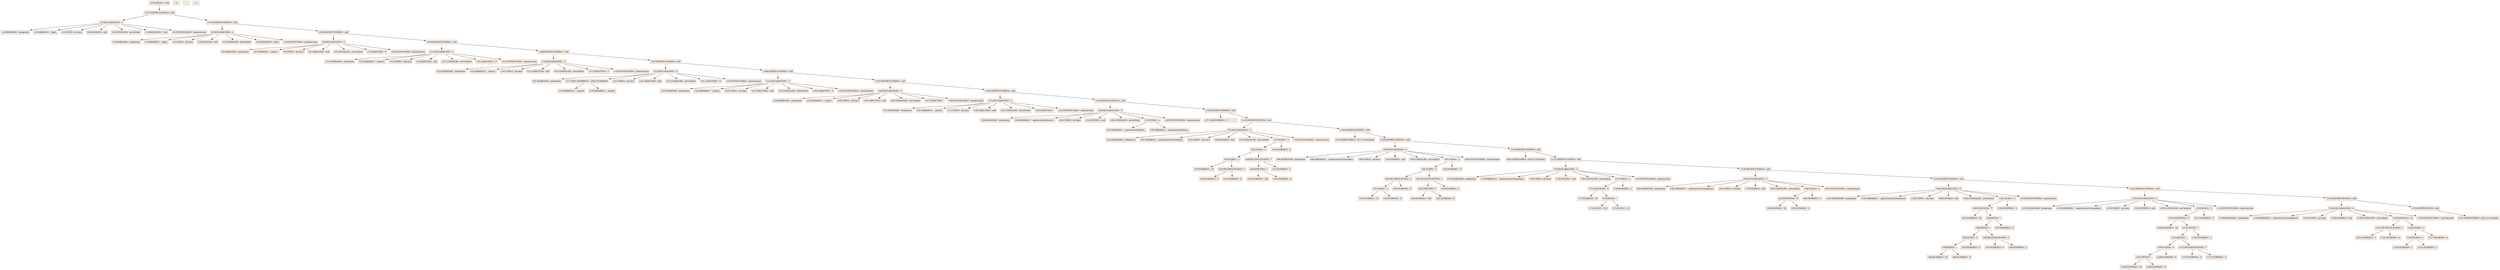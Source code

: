 digraph G {
node [shape=box, style=filled, color=seashell2];
"<153.INICIO>  null"->"<152.INSTRUCCIONES>  null"
"<152.INSTRUCCIONES>  null"->"<2.DECLARACION>  ="
"<2.DECLARACION>  ="->"<2.INGRESAR>  prIngresar"
"<2.DECLARACION>  ="->"<2.VARIABLE>  _flag1_"
"<2.DECLARACION>  ="->"<2.COMO>  prComo"
"<2.DECLARACION>  ="->"<0.BOOLEAN>  null"
"<2.DECLARACION>  ="->"<2.CONVALOR>  prConValor"
"<2.DECLARACION>  ="->"<1.BOOLEANO>  True"
"<2.DECLARACION>  ="->"<2.PUNTOYCOMA>  tpuntoycoma"
"<152.INSTRUCCIONES>  null"->"<151.INSTRUCCIONES>  null"
"<151.INSTRUCCIONES>  null"->"<5.DECLARACION>  ="
"<5.DECLARACION>  ="->"<5.INGRESAR>  prIngresar"
"<5.DECLARACION>  ="->"<5.VARIABLE>  _flag2_"
"<5.DECLARACION>  ="->"<5.COMO>  prComo"
"<5.DECLARACION>  ="->"<3.BOOLEAN>  null"
"<5.DECLARACION>  ="->"<5.CONVALOR>  prConValor"
"<5.DECLARACION>  ="->"<4.BOOLEANO>  False"
"<5.DECLARACION>  ="->"<5.PUNTOYCOMA>  tpuntoycoma"
"<151.INSTRUCCIONES>  null"->"<150.INSTRUCCIONES>  null"
"<150.INSTRUCCIONES>  null"->"<8.DECLARACION>  ="
"<8.DECLARACION>  ="->"<8.INGRESAR>  prIngresar"
"<8.DECLARACION>  ="->"<8.VARIABLE>  _name1_"
"<8.DECLARACION>  ="->"<8.COMO>  prComo"
"<8.DECLARACION>  ="->"<6.CARACTER>  null"
"<8.DECLARACION>  ="->"<8.CONVALOR>  prConValor"
"<8.DECLARACION>  ="->"<7.CARACTER>  'f'"
"<8.DECLARACION>  ="->"<8.PUNTOYCOMA>  tpuntoycoma"
"<150.INSTRUCCIONES>  null"->"<149.INSTRUCCIONES>  null"
"<149.INSTRUCCIONES>  null"->"<11.DECLARACION>  ="
"<11.DECLARACION>  ="->"<11.INGRESAR>  prIngresar"
"<11.DECLARACION>  ="->"<11.VARIABLE>  _name2_"
"<11.DECLARACION>  ="->"<11.COMO>  prComo"
"<11.DECLARACION>  ="->"<9.CARACTER>  null"
"<11.DECLARACION>  ="->"<11.CONVALOR>  prConValor"
"<11.DECLARACION>  ="->"<10.CARACTER>  'e'"
"<11.DECLARACION>  ="->"<11.PUNTOYCOMA>  tpuntoycoma"
"<149.INSTRUCCIONES>  null"->"<148.INSTRUCCIONES>  null"
"<148.INSTRUCCIONES>  null"->"<14.DECLARACION>  ="
"<14.DECLARACION>  ="->"<14.INGRESAR>  prIngresar"
"<14.DECLARACION>  ="->"<14.VARIABLE>  _name3_"
"<14.DECLARACION>  ="->"<14.COMO>  prComo"
"<14.DECLARACION>  ="->"<12.CARACTER>  null"
"<14.DECLARACION>  ="->"<14.CONVALOR>  prConValor"
"<14.DECLARACION>  ="->"<13.CARACTER>  'r'"
"<14.DECLARACION>  ="->"<14.PUNTOYCOMA>  tpuntoycoma"
"<148.INSTRUCCIONES>  null"->"<147.INSTRUCCIONES>  null"
"<147.INSTRUCCIONES>  null"->"<22.DECLARACION>  ="
"<22.DECLARACION>  ="->"<22.INGRESAR>  prIngresar"
"<22.DECLARACION>  ="->"<17.LISTA_NOMBRES>  LISTA_NOMBRES"
"<17.LISTA_NOMBRES>  LISTA_NOMBRES"->"<18.VARIABLE>  _name4_"
"<17.LISTA_NOMBRES>  LISTA_NOMBRES"->"<19.VARIABLE>  _name6_"
"<22.DECLARACION>  ="->"<22.COMO>  prComo"
"<22.DECLARACION>  ="->"<20.CARACTER>  null"
"<22.DECLARACION>  ="->"<22.CONVALOR>  prConValor"
"<22.DECLARACION>  ="->"<21.CARACTER>  'n'"
"<22.DECLARACION>  ="->"<22.PUNTOYCOMA>  tpuntoycoma"
"<147.INSTRUCCIONES>  null"->"<146.INSTRUCCIONES>  null"
"<146.INSTRUCCIONES>  null"->"<25.DECLARACION>  ="
"<25.DECLARACION>  ="->"<25.INGRESAR>  prIngresar"
"<25.DECLARACION>  ="->"<25.VARIABLE>  _name5_"
"<25.DECLARACION>  ="->"<25.COMO>  prComo"
"<25.DECLARACION>  ="->"<23.CARACTER>  null"
"<25.DECLARACION>  ="->"<25.CONVALOR>  prConValor"
"<25.DECLARACION>  ="->"<24.CARACTER>  'a'"
"<25.DECLARACION>  ="->"<25.PUNTOYCOMA>  tpuntoycoma"
"<146.INSTRUCCIONES>  null"->"<145.INSTRUCCIONES>  null"
"<145.INSTRUCCIONES>  null"->"<28.DECLARACION>  ="
"<28.DECLARACION>  ="->"<28.INGRESAR>  prIngresar"
"<28.DECLARACION>  ="->"<28.VARIABLE>  _name7_"
"<28.DECLARACION>  ="->"<28.COMO>  prComo"
"<28.DECLARACION>  ="->"<26.CARACTER>  null"
"<28.DECLARACION>  ="->"<28.CONVALOR>  prConValor"
"<28.DECLARACION>  ="->"<27.CARACTER>  "d""
"<28.DECLARACION>  ="->"<28.PUNTOYCOMA>  tpuntoycoma"
"<145.INSTRUCCIONES>  null"->"<144.INSTRUCCIONES>  null"
"<144.INSTRUCCIONES>  null"->"<31.DECLARACION>  ="
"<31.DECLARACION>  ="->"<31.INGRESAR>  prIngresar"
"<31.DECLARACION>  ="->"<31.VARIABLE>  _name8_"
"<31.DECLARACION>  ="->"<31.COMO>  prComo"
"<31.DECLARACION>  ="->"<29.CARACTER>  null"
"<31.DECLARACION>  ="->"<31.CONVALOR>  prConValor"
"<31.DECLARACION>  ="->"<30.CARACTER>  "o""
"<31.DECLARACION>  ="->"<31.PUNTOYCOMA>  tpuntoycoma"
"<144.INSTRUCCIONES>  null"->"<143.INSTRUCCIONES>  null"
"<143.INSTRUCCIONES>  null"->"<36.DECLARACION>  ="
"<36.DECLARACION>  ="->"<36.INGRESAR>  prIngresar"
"<36.DECLARACION>  ="->"<36.VARIABLE>  _operaciones1Basica2_"
"<36.DECLARACION>  ="->"<36.COMO>  prComo"
"<36.DECLARACION>  ="->"<32.ENTERO>  null"
"<36.DECLARACION>  ="->"<36.CONVALOR>  prConValor"
"<36.DECLARACION>  ="->"<35.SUMA>  +"
"<35.SUMA>  +"->"<33.VARIABLE>  _operaciones1Basica_"
"<35.SUMA>  +"->"<34.VARIABLE>  _operaciones1Basica_"
"<36.DECLARACION>  ="->"<36.PUNTOYCOMA>  tpuntoycoma"
"<143.INSTRUCCIONES>  null"->"<142.INSTRUCCIONES>  null"
"<142.INSTRUCCIONES>  null"->"<37.COMENTARIO>  //               "
"<142.INSTRUCCIONES>  null"->"<141.INSTRUCCIONES>  null"
"<141.INSTRUCCIONES>  null"->"<52.DECLARACION>  ="
"<52.DECLARACION>  ="->"<52.INGRESAR>  prIngresar"
"<52.DECLARACION>  ="->"<52.VARIABLE>  _operaciones1Intermedia_"
"<52.DECLARACION>  ="->"<52.COMO>  prComo"
"<52.DECLARACION>  ="->"<38.ENTERO>  null"
"<52.DECLARACION>  ="->"<52.CONVALOR>  prConValor"
"<52.DECLARACION>  ="->"<51.SUMA>  +"
"<51.SUMA>  +"->"<49.SUMA>  +"
"<49.SUMA>  +"->"<43.SUMA>  +"
"<43.SUMA>  +"->"<39.NUMERO>  15"
"<43.SUMA>  +"->"<42.MULTIPLICACION>  *"
"<42.MULTIPLICACION>  *"->"<40.NUMERO>  9"
"<42.MULTIPLICACION>  *"->"<41.NUMERO>  8"
"<49.SUMA>  +"->"<48.MULTIPLICACION>  *"
"<48.MULTIPLICACION>  *"->"<46.DIVICION>  /"
"<46.DIVICION>  /"->"<44.NUMERO>  200"
"<46.DIVICION>  /"->"<45.NUMERO>  8"
"<48.MULTIPLICACION>  *"->"<47.NUMERO>  3"
"<51.SUMA>  +"->"<50.NUMERO>  9"
"<52.DECLARACION>  ="->"<52.PUNTOYCOMA>  tpuntoycoma"
"<141.INSTRUCCIONES>  null"->"<140.INSTRUCCIONES>  null"
"<140.INSTRUCCIONES>  null"->"<53.COMENTARIO>  //171 el resultado"
"<140.INSTRUCCIONES>  null"->"<139.INSTRUCCIONES>  null"
"<139.INSTRUCCIONES>  null"->"<68.DECLARACION>  ="
"<68.DECLARACION>  ="->"<68.INGRESAR>  prIngresar"
"<68.DECLARACION>  ="->"<68.VARIABLE>  _operaciones1Avanzadas1_"
"<68.DECLARACION>  ="->"<68.COMO>  prComo"
"<68.DECLARACION>  ="->"<54.ENTERO>  null"
"<68.DECLARACION>  ="->"<68.CONVALOR>  prConValor"
"<68.DECLARACION>  ="->"<67.SUMA>  +"
"<67.SUMA>  +"->"<65.SUMA>  +"
"<65.SUMA>  +"->"<59.MULTIPLICACION>  *"
"<59.MULTIPLICACION>  *"->"<57.SUMA>  +"
"<57.SUMA>  +"->"<55.NUMERO>  15"
"<57.SUMA>  +"->"<56.NUMERO>  9"
"<59.MULTIPLICACION>  *"->"<58.NUMERO>  8"
"<65.SUMA>  +"->"<64.MULTIPLICACION>  *"
"<64.MULTIPLICACION>  *"->"<62.DIVICION>  /"
"<62.DIVICION>  /"->"<60.NUMERO>  200"
"<62.DIVICION>  /"->"<61.NUMERO>  8"
"<64.MULTIPLICACION>  *"->"<63.NUMERO>  3"
"<67.SUMA>  +"->"<66.NUMERO>  9"
"<68.DECLARACION>  ="->"<68.PUNTOYCOMA>  tpuntoycoma"
"<139.INSTRUCCIONES>  null"->"<138.INSTRUCCIONES>  null"
"<138.INSTRUCCIONES>  null"->"<69.COMENTARIO>  //291 el resultado"
"<138.INSTRUCCIONES>  null"->"<137.INSTRUCCIONES>  null"
"<137.INSTRUCCIONES>  null"->"<78.DECLARACION>  ="
"<78.DECLARACION>  ="->"<78.INGRESAR>  prIngresar"
"<78.DECLARACION>  ="->"<78.VARIABLE>  _operaciones1Avanzadas2_"
"<78.DECLARACION>  ="->"<78.COMO>  prComo"
"<78.DECLARACION>  ="->"<70.ENTERO>  null"
"<78.DECLARACION>  ="->"<78.CONVALOR>  prConValor"
"<78.DECLARACION>  ="->"<77.SUMA>  +"
"<77.SUMA>  +"->"<75.POTENCIA>  **"
"<75.POTENCIA>  **"->"<71.NUMERO>  30"
"<75.POTENCIA>  **"->"<74.RESTA>  -"
"<74.RESTA>  -"->"<72.FLOAT>  22.2"
"<74.RESTA>  -"->"<73.FLOAT>  2.2"
"<77.SUMA>  +"->"<76.NUMERO>  2"
"<78.DECLARACION>  ="->"<78.PUNTOYCOMA>  tpuntoycoma"
"<137.INSTRUCCIONES>  null"->"<136.INSTRUCCIONES>  null"
"<136.INSTRUCCIONES>  null"->"<85.DECLARACION>  ="
"<85.DECLARACION>  ="->"<85.INGRESAR>  prIngresar"
"<85.DECLARACION>  ="->"<85.VARIABLE>  _operaciones1Avanzadas3_"
"<85.DECLARACION>  ="->"<85.COMO>  prComo"
"<85.DECLARACION>  ="->"<79.ENTERO>  null"
"<85.DECLARACION>  ="->"<85.CONVALOR>  prConValor"
"<85.DECLARACION>  ="->"<84.SUMA>  +"
"<84.SUMA>  +"->"<82.POTENCIA>  **"
"<82.POTENCIA>  **"->"<80.NUMERO>  30"
"<82.POTENCIA>  **"->"<81.NUMERO>  2"
"<84.SUMA>  +"->"<83.NUMERO>  2"
"<85.DECLARACION>  ="->"<85.PUNTOYCOMA>  tpuntoycoma"
"<136.INSTRUCCIONES>  null"->"<135.INSTRUCCIONES>  null"
"<135.INSTRUCCIONES>  null"->"<102.DECLARACION>  ="
"<102.DECLARACION>  ="->"<102.INGRESAR>  prIngresar"
"<102.DECLARACION>  ="->"<102.VARIABLE>  _operaciones1Avanzadas4_"
"<102.DECLARACION>  ="->"<102.COMO>  prComo"
"<102.DECLARACION>  ="->"<86.ENTERO>  null"
"<102.DECLARACION>  ="->"<102.CONVALOR>  prConValor"
"<102.DECLARACION>  ="->"<101.SUMA>  +"
"<101.SUMA>  +"->"<99.POTENCIA>  **"
"<99.POTENCIA>  **"->"<87.NUMERO>  30"
"<99.POTENCIA>  **"->"<98.RESTA>  -"
"<98.RESTA>  -"->"<96.RESTA>  -"
"<96.RESTA>  -"->"<92.SUMA>  +"
"<92.SUMA>  +"->"<90.RESTA>  -"
"<90.RESTA>  -"->"<88.NUMERO>  10"
"<90.RESTA>  -"->"<89.NUMERO>  8"
"<92.SUMA>  +"->"<91.NUMERO>  9"
"<96.RESTA>  -"->"<95.MULTIPLICACION>  *"
"<95.MULTIPLICACION>  *"->"<93.NUMERO>  4"
"<95.MULTIPLICACION>  *"->"<94.NUMERO>  2"
"<98.RESTA>  -"->"<97.NUMERO>  1"
"<101.SUMA>  +"->"<100.NUMERO>  2"
"<102.DECLARACION>  ="->"<102.PUNTOYCOMA>  tpuntoycoma"
"<135.INSTRUCCIONES>  null"->"<134.INSTRUCCIONES>  null"
"<134.INSTRUCCIONES>  null"->"<119.DECLARACION>  ="
"<119.DECLARACION>  ="->"<119.INGRESAR>  prIngresar"
"<119.DECLARACION>  ="->"<119.VARIABLE>  _operaciones1Avanzadas5_"
"<119.DECLARACION>  ="->"<119.COMO>  prComo"
"<119.DECLARACION>  ="->"<103.ENTERO>  null"
"<119.DECLARACION>  ="->"<119.CONVALOR>  prConValor"
"<119.DECLARACION>  ="->"<118.SUMA>  +"
"<118.SUMA>  +"->"<116.POTENCIA>  **"
"<116.POTENCIA>  **"->"<104.NUMERO>  30"
"<116.POTENCIA>  **"->"<115.RESTA>  -"
"<115.RESTA>  -"->"<113.RESTA>  -"
"<113.RESTA>  -"->"<109.SUMA>  +"
"<109.SUMA>  +"->"<107.RESTA>  -"
"<107.RESTA>  -"->"<105.NUMERO>  10"
"<107.RESTA>  -"->"<106.NUMERO>  8"
"<109.SUMA>  +"->"<108.NUMERO>  9"
"<113.RESTA>  -"->"<112.MULTIPLICACION>  *"
"<112.MULTIPLICACION>  *"->"<110.NUMERO>  4"
"<112.MULTIPLICACION>  *"->"<111.NUMERO>  2"
"<115.RESTA>  -"->"<114.NUMERO>  1"
"<118.SUMA>  +"->"<117.NUMERO>  2"
"<119.DECLARACION>  ="->"<119.PUNTOYCOMA>  tpuntoycoma"
"<134.INSTRUCCIONES>  null"->"<133.INSTRUCCIONES>  null"
"<133.INSTRUCCIONES>  null"->"<130.DECLARACION>  ="
"<130.DECLARACION>  ="->"<130.INGRESAR>  prIngresar"
"<130.DECLARACION>  ="->"<130.VARIABLE>  _operaciones1Avanzadas6_"
"<130.DECLARACION>  ="->"<130.COMO>  prComo"
"<130.DECLARACION>  ="->"<120.ENTERO>  null"
"<130.DECLARACION>  ="->"<130.CONVALOR>  prConValor"
"<130.DECLARACION>  ="->"<129.MODULO>  %"
"<129.MODULO>  %"->"<123.MULTIPLICACION>  *"
"<123.MULTIPLICACION>  *"->"<121.NUMERO>  5"
"<123.MULTIPLICACION>  *"->"<122.NUMERO>  8"
"<129.MODULO>  %"->"<128.SUMA>  +"
"<128.SUMA>  +"->"<126.SUMA>  +"
"<126.SUMA>  +"->"<124.NUMERO>  1"
"<126.SUMA>  +"->"<125.NUMERO>  5"
"<128.SUMA>  +"->"<127.NUMERO>  6"
"<130.DECLARACION>  ="->"<130.PUNTOYCOMA>  tpuntoycoma"
"<133.INSTRUCCIONES>  null"->"<132.INSTRUCCION>  null"
"<132.INSTRUCCION>  null"->"<131.COMENTARIO>  //4 es el resultado"


}

